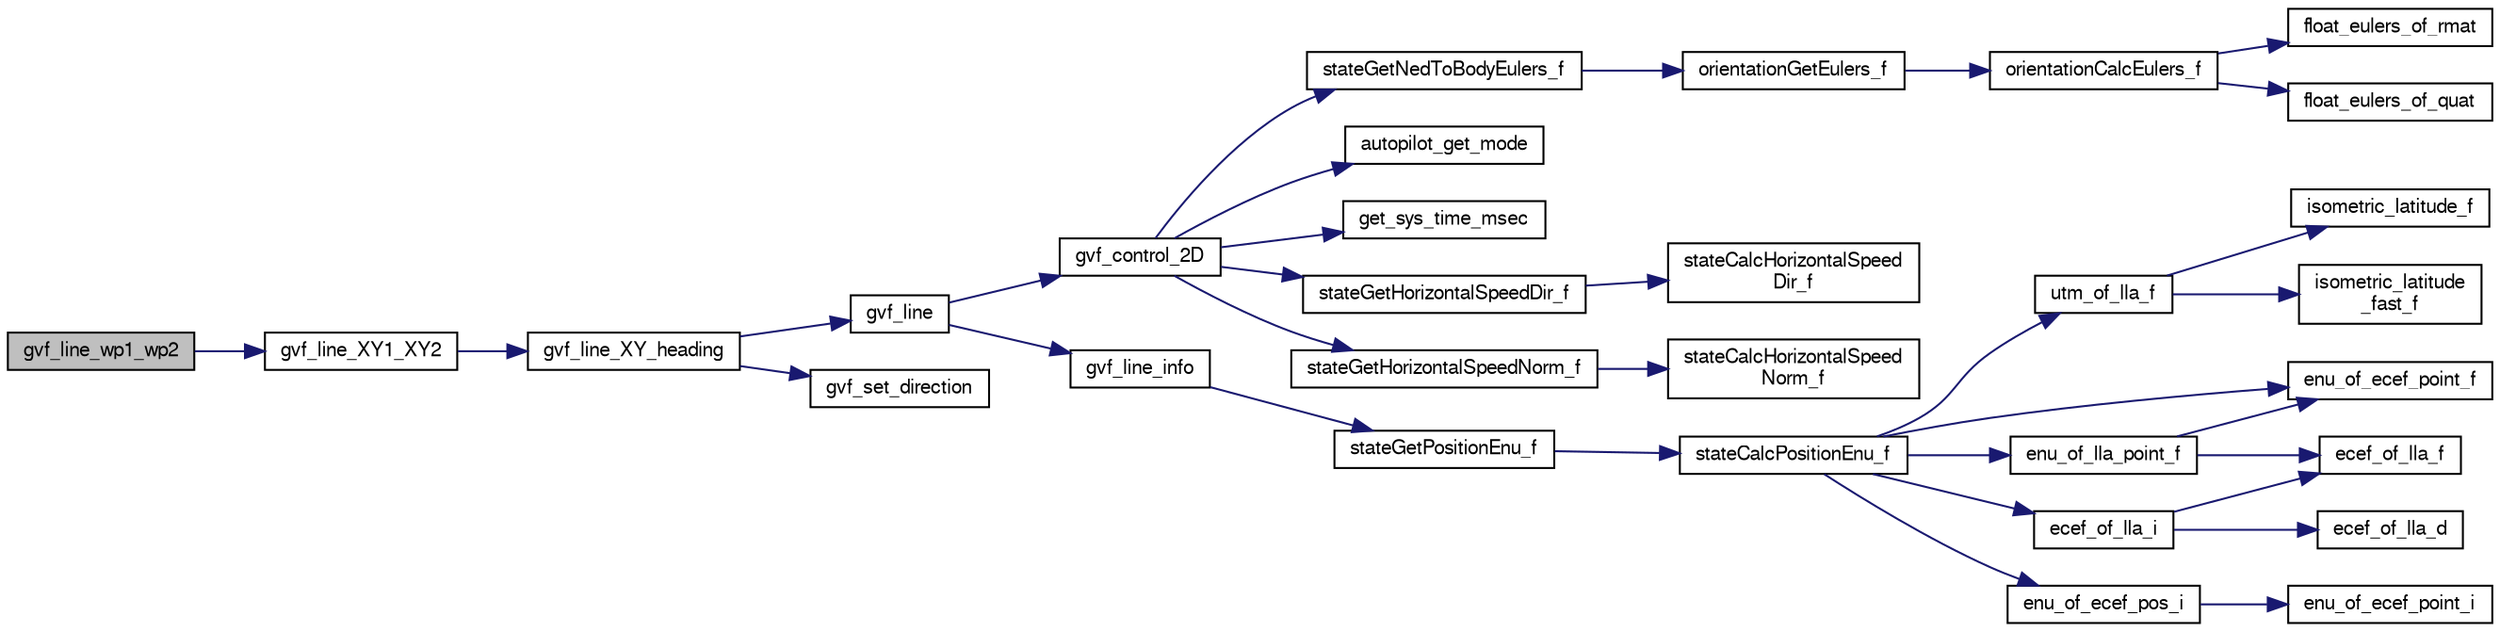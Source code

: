 digraph "gvf_line_wp1_wp2"
{
  edge [fontname="FreeSans",fontsize="10",labelfontname="FreeSans",labelfontsize="10"];
  node [fontname="FreeSans",fontsize="10",shape=record];
  rankdir="LR";
  Node1 [label="gvf_line_wp1_wp2",height=0.2,width=0.4,color="black", fillcolor="grey75", style="filled", fontcolor="black"];
  Node1 -> Node2 [color="midnightblue",fontsize="10",style="solid",fontname="FreeSans"];
  Node2 [label="gvf_line_XY1_XY2",height=0.2,width=0.4,color="black", fillcolor="white", style="filled",URL="$gvf_8c.html#aeec3e8235d19a0ec8c55968bff872f7b"];
  Node2 -> Node3 [color="midnightblue",fontsize="10",style="solid",fontname="FreeSans"];
  Node3 [label="gvf_line_XY_heading",height=0.2,width=0.4,color="black", fillcolor="white", style="filled",URL="$gvf_8c.html#adabee08eab95e1f36c789270a02afa91"];
  Node3 -> Node4 [color="midnightblue",fontsize="10",style="solid",fontname="FreeSans"];
  Node4 [label="gvf_line",height=0.2,width=0.4,color="black", fillcolor="white", style="filled",URL="$gvf_8c.html#aca22fe13ba4f5c352bb27b001010c43f"];
  Node4 -> Node5 [color="midnightblue",fontsize="10",style="solid",fontname="FreeSans"];
  Node5 [label="gvf_control_2D",height=0.2,width=0.4,color="black", fillcolor="white", style="filled",URL="$gvf_8c.html#a72f82c6d1210fc15d2469c5afeaf1302"];
  Node5 -> Node6 [color="midnightblue",fontsize="10",style="solid",fontname="FreeSans"];
  Node6 [label="autopilot_get_mode",height=0.2,width=0.4,color="black", fillcolor="white", style="filled",URL="$autopilot_8c.html#a23af2ac2d4bcb9b71c869a409de61cc4",tooltip="get autopilot mode "];
  Node5 -> Node7 [color="midnightblue",fontsize="10",style="solid",fontname="FreeSans"];
  Node7 [label="get_sys_time_msec",height=0.2,width=0.4,color="black", fillcolor="white", style="filled",URL="$chibios_2mcu__periph_2sys__time__arch_8c.html#ad3cb294b0d1d74dfb511534b36a17960",tooltip="Get the time in milliseconds since startup. "];
  Node5 -> Node8 [color="midnightblue",fontsize="10",style="solid",fontname="FreeSans"];
  Node8 [label="stateGetHorizontalSpeedDir_f",height=0.2,width=0.4,color="black", fillcolor="white", style="filled",URL="$group__state__velocity.html#ga6f8b83126a235daea584aa9ce97f7fac",tooltip="Get dir of horizontal ground speed (float). "];
  Node8 -> Node9 [color="midnightblue",fontsize="10",style="solid",fontname="FreeSans"];
  Node9 [label="stateCalcHorizontalSpeed\lDir_f",height=0.2,width=0.4,color="black", fillcolor="white", style="filled",URL="$group__state__velocity.html#gad9b7b6ea39d5a4ee3e824f97204c4bb5"];
  Node5 -> Node10 [color="midnightblue",fontsize="10",style="solid",fontname="FreeSans"];
  Node10 [label="stateGetHorizontalSpeedNorm_f",height=0.2,width=0.4,color="black", fillcolor="white", style="filled",URL="$group__state__velocity.html#ga1396b84069296dc0353f25281a472c08",tooltip="Get norm of horizontal ground speed (float). "];
  Node10 -> Node11 [color="midnightblue",fontsize="10",style="solid",fontname="FreeSans"];
  Node11 [label="stateCalcHorizontalSpeed\lNorm_f",height=0.2,width=0.4,color="black", fillcolor="white", style="filled",URL="$group__state__velocity.html#ga990849172b82f2e3bc1ab9da2395c9c4"];
  Node5 -> Node12 [color="midnightblue",fontsize="10",style="solid",fontname="FreeSans"];
  Node12 [label="stateGetNedToBodyEulers_f",height=0.2,width=0.4,color="black", fillcolor="white", style="filled",URL="$group__state__attitude.html#ga9a5e6bac6e7d78e1b33430e73344615b",tooltip="Get vehicle body attitude euler angles (float). "];
  Node12 -> Node13 [color="midnightblue",fontsize="10",style="solid",fontname="FreeSans"];
  Node13 [label="orientationGetEulers_f",height=0.2,width=0.4,color="black", fillcolor="white", style="filled",URL="$group__math__orientation__representation.html#gaaae3838d0b45682d48257d5dbfff3030",tooltip="Get vehicle body attitude euler angles (float). "];
  Node13 -> Node14 [color="midnightblue",fontsize="10",style="solid",fontname="FreeSans"];
  Node14 [label="orientationCalcEulers_f",height=0.2,width=0.4,color="black", fillcolor="white", style="filled",URL="$group__math__orientation__representation.html#ga8b8bf1c74adb971f399f0dd4f84d9388"];
  Node14 -> Node15 [color="midnightblue",fontsize="10",style="solid",fontname="FreeSans"];
  Node15 [label="float_eulers_of_rmat",height=0.2,width=0.4,color="black", fillcolor="white", style="filled",URL="$group__math__algebra__float.html#gac568e7074d2732d1237f80898c1dfb76"];
  Node14 -> Node16 [color="midnightblue",fontsize="10",style="solid",fontname="FreeSans"];
  Node16 [label="float_eulers_of_quat",height=0.2,width=0.4,color="black", fillcolor="white", style="filled",URL="$group__math__algebra__float.html#gacd48accfe6eaac320b0d651d894e1db8",tooltip="euler rotation &#39;ZYX&#39; "];
  Node4 -> Node17 [color="midnightblue",fontsize="10",style="solid",fontname="FreeSans"];
  Node17 [label="gvf_line_info",height=0.2,width=0.4,color="black", fillcolor="white", style="filled",URL="$gvf__line_8c.html#a5574363238c1f8886c4535a48094e5be"];
  Node17 -> Node18 [color="midnightblue",fontsize="10",style="solid",fontname="FreeSans"];
  Node18 [label="stateGetPositionEnu_f",height=0.2,width=0.4,color="black", fillcolor="white", style="filled",URL="$group__state__position.html#ga545d479db45e1a9711e59736b6d1309b",tooltip="Get position in local ENU coordinates (float). "];
  Node18 -> Node19 [color="midnightblue",fontsize="10",style="solid",fontname="FreeSans"];
  Node19 [label="stateCalcPositionEnu_f",height=0.2,width=0.4,color="black", fillcolor="white", style="filled",URL="$group__state__position.html#ga718066acd9581365ca5c2aacb29130fd"];
  Node19 -> Node20 [color="midnightblue",fontsize="10",style="solid",fontname="FreeSans"];
  Node20 [label="enu_of_ecef_point_f",height=0.2,width=0.4,color="black", fillcolor="white", style="filled",URL="$pprz__geodetic__float_8c.html#a2a82ebdce90a3e41d54f72c5e787fcd0"];
  Node19 -> Node21 [color="midnightblue",fontsize="10",style="solid",fontname="FreeSans"];
  Node21 [label="enu_of_ecef_pos_i",height=0.2,width=0.4,color="black", fillcolor="white", style="filled",URL="$group__math__geodetic__int.html#ga710a45725431766f0a003ba93cb58a11",tooltip="Convert a ECEF position to local ENU. "];
  Node21 -> Node22 [color="midnightblue",fontsize="10",style="solid",fontname="FreeSans"];
  Node22 [label="enu_of_ecef_point_i",height=0.2,width=0.4,color="black", fillcolor="white", style="filled",URL="$group__math__geodetic__int.html#ga85bcbfc73a43b120465422ec55647573",tooltip="Convert a point from ECEF to local ENU. "];
  Node19 -> Node23 [color="midnightblue",fontsize="10",style="solid",fontname="FreeSans"];
  Node23 [label="enu_of_lla_point_f",height=0.2,width=0.4,color="black", fillcolor="white", style="filled",URL="$pprz__geodetic__float_8c.html#ab8d5cb7292ea74802e7a94e265c0703a"];
  Node23 -> Node24 [color="midnightblue",fontsize="10",style="solid",fontname="FreeSans"];
  Node24 [label="ecef_of_lla_f",height=0.2,width=0.4,color="black", fillcolor="white", style="filled",URL="$pprz__geodetic__float_8c.html#a65bc5ba8b61d014ca659035759cc001c"];
  Node23 -> Node20 [color="midnightblue",fontsize="10",style="solid",fontname="FreeSans"];
  Node19 -> Node25 [color="midnightblue",fontsize="10",style="solid",fontname="FreeSans"];
  Node25 [label="ecef_of_lla_i",height=0.2,width=0.4,color="black", fillcolor="white", style="filled",URL="$group__math__geodetic__int.html#ga386f7bf340618bf1454ca2a3b5086100",tooltip="Convert a LLA to ECEF. "];
  Node25 -> Node24 [color="midnightblue",fontsize="10",style="solid",fontname="FreeSans"];
  Node25 -> Node26 [color="midnightblue",fontsize="10",style="solid",fontname="FreeSans"];
  Node26 [label="ecef_of_lla_d",height=0.2,width=0.4,color="black", fillcolor="white", style="filled",URL="$group__math__geodetic__double.html#gae6608c48696daebf3382f08e655028d9"];
  Node19 -> Node27 [color="midnightblue",fontsize="10",style="solid",fontname="FreeSans"];
  Node27 [label="utm_of_lla_f",height=0.2,width=0.4,color="black", fillcolor="white", style="filled",URL="$pprz__geodetic__float_8c.html#af99d4775df518f30b741b49c26eceedd"];
  Node27 -> Node28 [color="midnightblue",fontsize="10",style="solid",fontname="FreeSans"];
  Node28 [label="isometric_latitude_f",height=0.2,width=0.4,color="black", fillcolor="white", style="filled",URL="$pprz__geodetic__float_8c.html#a25c5bd31de0ea0d0caf14a0d217ad3ea"];
  Node27 -> Node29 [color="midnightblue",fontsize="10",style="solid",fontname="FreeSans"];
  Node29 [label="isometric_latitude\l_fast_f",height=0.2,width=0.4,color="black", fillcolor="white", style="filled",URL="$pprz__geodetic__float_8c.html#a21ea1b369f7d4abd984fb89c488dde24"];
  Node3 -> Node30 [color="midnightblue",fontsize="10",style="solid",fontname="FreeSans"];
  Node30 [label="gvf_set_direction",height=0.2,width=0.4,color="black", fillcolor="white", style="filled",URL="$gvf_8c.html#a8efa9dd9d07def4d644d56b2d1fed6e2"];
}
